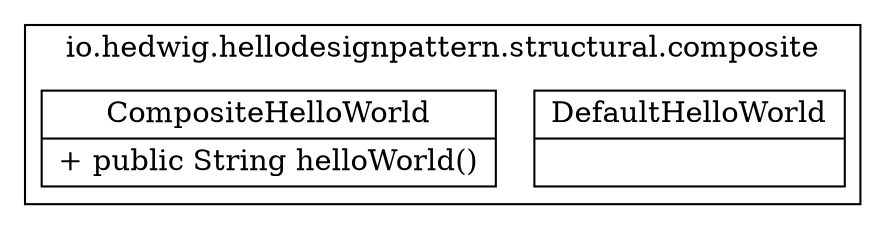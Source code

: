 digraph domain {
  edge [ fontsize = 11 ];
  node [ shape=record ];
  subgraph cluster_0 {
    label = "io.hedwig.hellodesignpattern.structural.composite";
    DefaultHelloWorld [ label = "{DefaultHelloWorld | }" ] 
    CompositeHelloWorld [ label = "{CompositeHelloWorld | + public String helloWorld()\l}" ] 
  }
}
